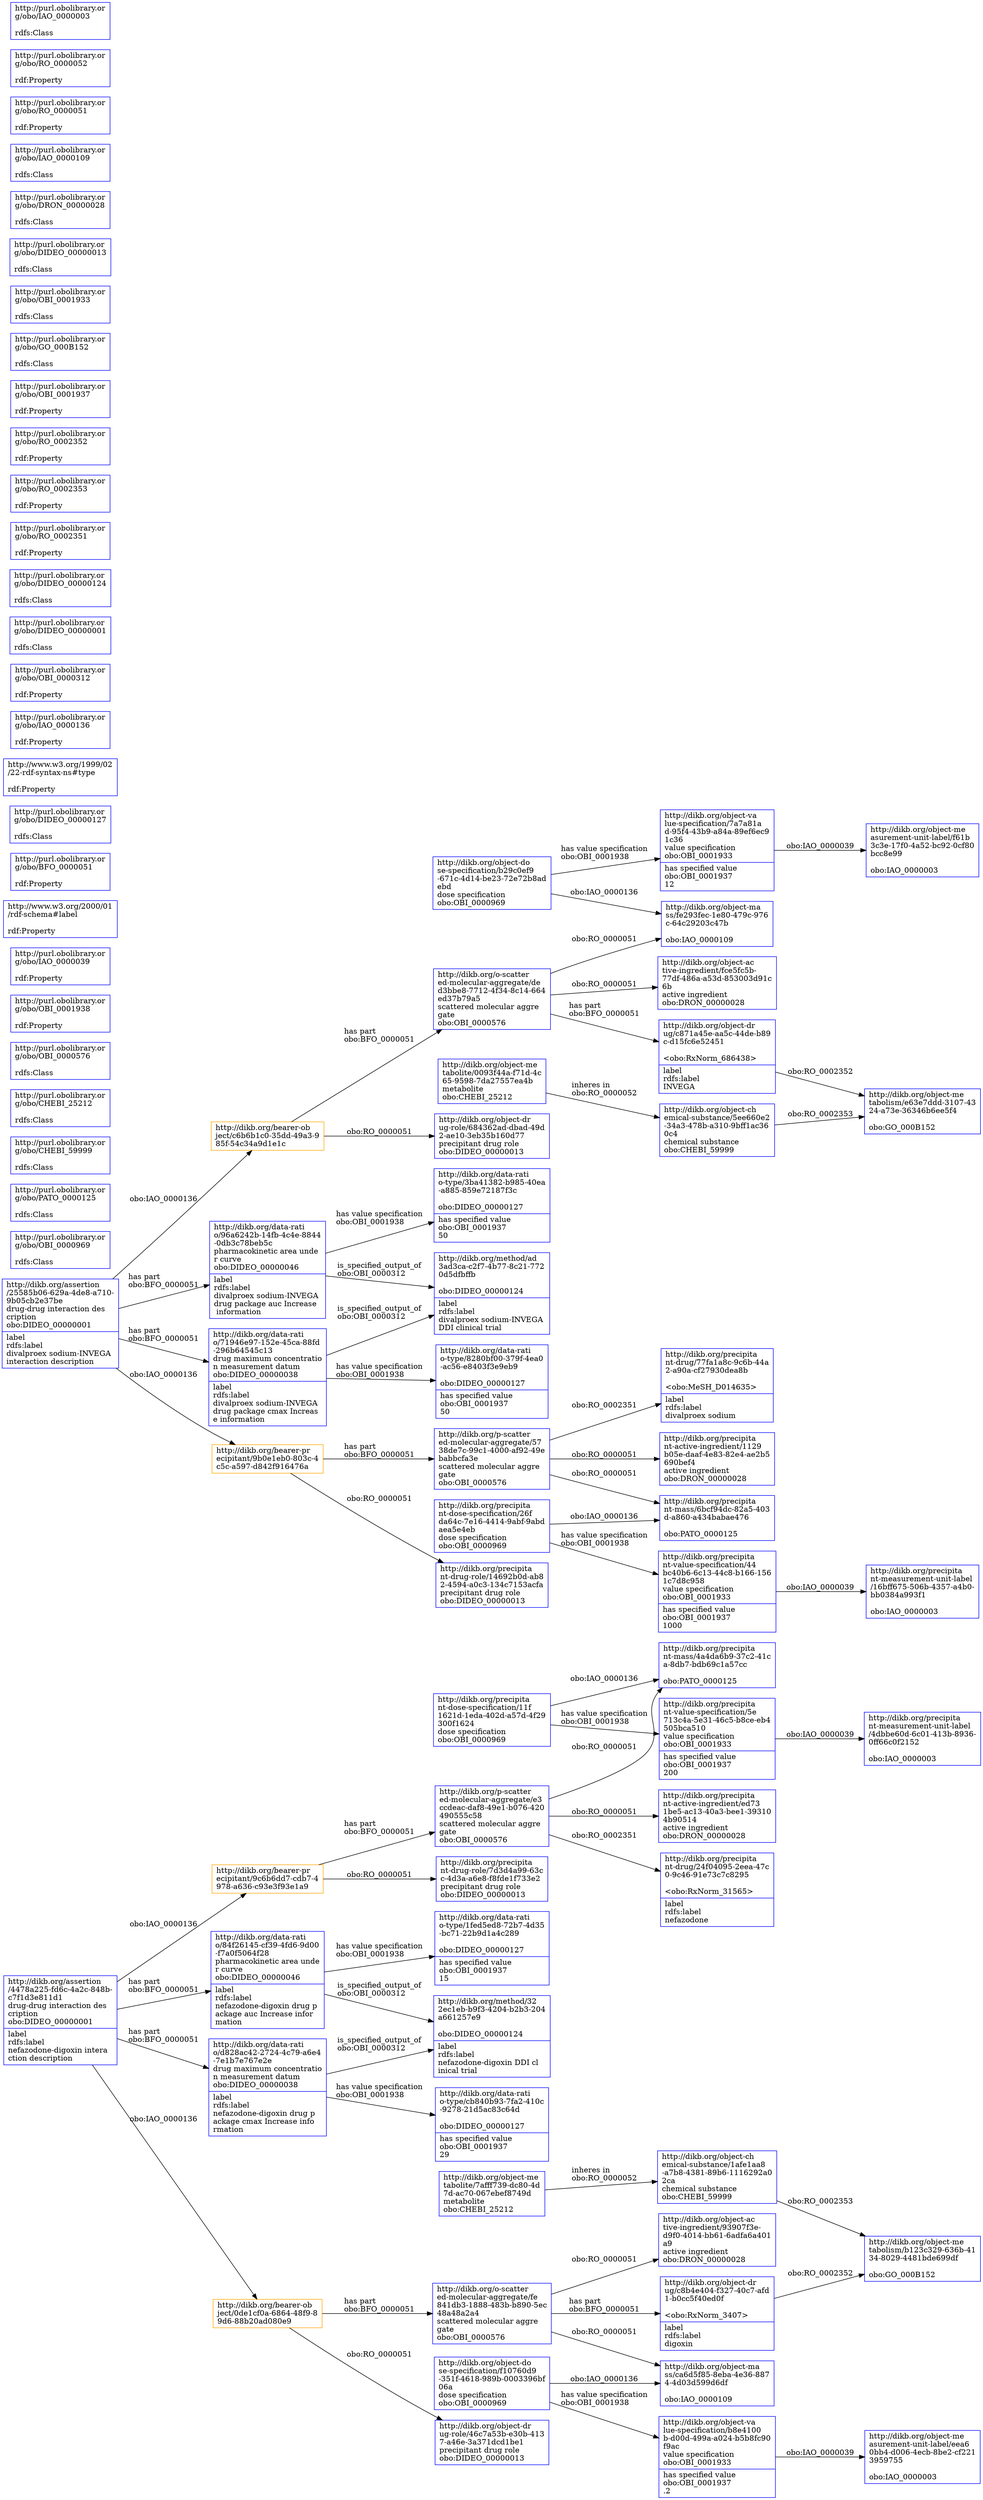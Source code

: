 digraph structs {
rankdir=LR;
g0 [shape=record,label="http://dikb.org/precipita\lnt-value-specification/5e\l713c4a-5e31-46c5-b8ce-eb4\l505bca510\lvalue specification\lobo:OBI_0001933\l|has specified value\lobo:OBI_0001937\l200\l",color=blue]
g0 -> g52 [label="\lobo:IAO_0000039\l"]
g1 [shape=record,label="http://dikb.org/object-va\llue-specification/7a7a81a\ld-95f4-43b9-a84a-89ef6ec9\l1c36\lvalue specification\lobo:OBI_0001933\l|has specified value\lobo:OBI_0001937\l12\l",color=blue]
g1 -> g9 [label="\lobo:IAO_0000039\l"]
g2 [shape=record,label="http://purl.obolibrary.or\lg/obo/OBI_0000969\l\lrdfs:Class\l",color=blue]
g3 [shape=record,label="http://purl.obolibrary.or\lg/obo/PATO_0000125\l\lrdfs:Class\l",color=blue]
g4 [shape=record,label="http://purl.obolibrary.or\lg/obo/CHEBI_59999\l\lrdfs:Class\l",color=blue]
g5 [shape=record,label="http://purl.obolibrary.or\lg/obo/CHEBI_25212\l\lrdfs:Class\l",color=blue]
g6 [shape=record,label="http://dikb.org/precipita\lnt-mass/4a4da6b9-37c2-41c\la-8db7-bdb69c1a57cc\l\lobo:PATO_0000125\l",color=blue]
g7 [shape=record,label="http://dikb.org/o-scatter\led-molecular-aggregate/fe\l841db3-1888-483b-b890-5ec\l48a48a2a4\lscattered molecular aggre\lgate\lobo:OBI_0000576\l",color=blue]
g7 -> g42 [label="has part\lobo:BFO_0000051\l"]
g7 -> g27 [label="\lobo:RO_0000051\l"]
g7 -> g39 [label="\lobo:RO_0000051\l"]
g8 [shape=record,label="http://purl.obolibrary.or\lg/obo/OBI_0000576\l\lrdfs:Class\l",color=blue]
g9 [shape=record,label="http://dikb.org/object-me\lasurement-unit-label/f61b\l3c3e-17f0-4a52-bc92-0cf80\lbcc8e99\l\lobo:IAO_0000003\l",color=blue]
g10 [shape=record,label="http://purl.obolibrary.or\lg/obo/OBI_0001938\l\lrdf:Property\l",color=blue]
g11 [shape=record,label="http://purl.obolibrary.or\lg/obo/IAO_0000039\l\lrdf:Property\l",color=blue]
g12 [shape=record,label="http://dikb.org/object-dr\lug/c871a45e-aa5c-44de-b89\lc-d15fc6e52451\l\l\<obo:RxNorm_686438\>\l|label\lrdfs:label\lINVEGA\l",color=blue]
g12 -> g73 [label="\lobo:RO_0002352\l"]
g13 [shape=record,label="http://www.w3.org/2000/01\l/rdf-schema#label\l\lrdf:Property\l",color=blue]
g14 [shape=record,label="http://purl.obolibrary.or\lg/obo/BFO_0000051\l\lrdf:Property\l",color=blue]
g15 [shape=record,label="http://dikb.org/precipita\lnt-active-ingredient/1129\lb05e-daaf-4e83-82e4-ae2b5\l690bef4\lactive ingredient\lobo:DRON_00000028\l",color=blue]
g16 [shape=record,label="http://purl.obolibrary.or\lg/obo/DIDEO_00000127\l\lrdfs:Class\l",color=blue]
g17 [shape=record,label="http://dikb.org/precipita\lnt-dose-specification/11f\l1621d-1eda-402d-a57d-4f29\l300f1624\ldose specification\lobo:OBI_0000969\l",color=blue]
g17 -> g0 [label="has value specification\lobo:OBI_0001938\l"]
g17 -> g6 [label="\lobo:IAO_0000136\l"]
g18 [shape=record,label="http://www.w3.org/1999/02\l/22-rdf-syntax-ns#type\l\lrdf:Property\l",color=blue]
g19 [shape=record,label="http://dikb.org/data-rati\lo/96a6242b-14fb-4c4e-8844\l-0db3c78beb5c\lpharmacokinetic area unde\lr curve\lobo:DIDEO_00000046\l|label\lrdfs:label\ldivalproex sodium-INVEGA \ldrug package auc Increase\l information\l",color=blue]
g19 -> g61 [label="has value specification\lobo:OBI_0001938\l"]
g19 -> g32 [label="is_specified_output_of\lobo:OBI_0000312\l"]
g20 [shape=record,label="http://dikb.org/bearer-ob\lject/c6b6b1c0-35dd-49a3-9\l85f-54c34a9d1e1c\l",color=orange]
g20 -> g21 [label="has part\lobo:BFO_0000051\l"]
g20 -> g63 [label="\lobo:RO_0000051\l"]
g21 [shape=record,label="http://dikb.org/o-scatter\led-molecular-aggregate/de\ld3bbe8-7712-4f34-8c14-664\led37b79a5\lscattered molecular aggre\lgate\lobo:OBI_0000576\l",color=blue]
g21 -> g50 [label="\lobo:RO_0000051\l"]
g21 -> g12 [label="has part\lobo:BFO_0000051\l"]
g21 -> g37 [label="\lobo:RO_0000051\l"]
g22 [shape=record,label="http://dikb.org/data-rati\lo/84f26145-cf39-4fd6-9d00\l-f7a0f5064f28\lpharmacokinetic area unde\lr curve\lobo:DIDEO_00000046\l|label\lrdfs:label\lnefazodone-digoxin drug p\lackage auc Increase infor\lmation\l",color=blue]
g22 -> g34 [label="has value specification\lobo:OBI_0001938\l"]
g22 -> g68 [label="is_specified_output_of\lobo:OBI_0000312\l"]
g23 [shape=record,label="http://dikb.org/precipita\lnt-active-ingredient/ed73\l1be5-ac13-40a3-bee1-39310\l4b90514\lactive ingredient\lobo:DRON_00000028\l",color=blue]
g24 [shape=record,label="http://purl.obolibrary.or\lg/obo/IAO_0000136\l\lrdf:Property\l",color=blue]
g25 [shape=record,label="http://purl.obolibrary.or\lg/obo/OBI_0000312\l\lrdf:Property\l",color=blue]
g26 [shape=record,label="http://purl.obolibrary.or\lg/obo/DIDEO_00000001\l\lrdfs:Class\l",color=blue]
g27 [shape=record,label="http://dikb.org/object-ma\lss/ca6d5f85-8eba-4e36-887\l4-4d03d599d6df\l\lobo:IAO_0000109\l",color=blue]
g28 [shape=record,label="http://purl.obolibrary.or\lg/obo/DIDEO_00000124\l\lrdfs:Class\l",color=blue]
g29 [shape=record,label="http://dikb.org/precipita\lnt-drug/77fa1a8c-9c6b-44a\l2-a90a-cf27930dea8b\l\l\<obo:MeSH_D014635\>\l|label\lrdfs:label\ldivalproex sodium\l",color=blue]
g30 [shape=record,label="http://dikb.org/data-rati\lo-type/8280bf00-379f-4ea0\l-ac56-e8403f3e9eb9\l\lobo:DIDEO_00000127\l|has specified value\lobo:OBI_0001937\l50\l",color=blue]
g31 [shape=record,label="http://dikb.org/object-do\lse-specification/f10760d9\l-351f-4618-989b-0003396bf\l06a\ldose specification\lobo:OBI_0000969\l",color=blue]
g31 -> g27 [label="\lobo:IAO_0000136\l"]
g31 -> g57 [label="has value specification\lobo:OBI_0001938\l"]
g32 [shape=record,label="http://dikb.org/method/ad\l3ad3ca-c2f7-4b77-8c21-772\l0d5dfbffb\l\lobo:DIDEO_00000124\l|label\lrdfs:label\ldivalproex sodium-INVEGA \lDDI clinical trial\l",color=blue]
g33 [shape=record,label="http://purl.obolibrary.or\lg/obo/RO_0002351\l\lrdf:Property\l",color=blue]
g34 [shape=record,label="http://dikb.org/data-rati\lo-type/1fed5ed8-72b7-4d35\l-bc71-22b9d1a4c289\l\lobo:DIDEO_00000127\l|has specified value\lobo:OBI_0001937\l15\l",color=blue]
g35 [shape=record,label="http://purl.obolibrary.or\lg/obo/RO_0002353\l\lrdf:Property\l",color=blue]
g36 [shape=record,label="http://purl.obolibrary.or\lg/obo/RO_0002352\l\lrdf:Property\l",color=blue]
g37 [shape=record,label="http://dikb.org/object-ma\lss/fe293fec-1e80-479c-976\lc-64c29203c47b\l\lobo:IAO_0000109\l",color=blue]
g38 [shape=record,label="http://dikb.org/data-rati\lo-type/cb840b93-7fa2-410c\l-9278-21d5ac83c64d\l\lobo:DIDEO_00000127\l|has specified value\lobo:OBI_0001937\l29\l",color=blue]
g39 [shape=record,label="http://dikb.org/object-ac\ltive-ingredient/93907f3e-\ld9f0-4014-bb61-6adfa6a401\la9\lactive ingredient\lobo:DRON_00000028\l",color=blue]
g40 [shape=record,label="http://dikb.org/object-do\lse-specification/b29c0ef9\l-671c-4d14-be23-72e72b8ad\lebd\ldose specification\lobo:OBI_0000969\l",color=blue]
g40 -> g1 [label="has value specification\lobo:OBI_0001938\l"]
g40 -> g37 [label="\lobo:IAO_0000136\l"]
g41 [shape=record,label="http://purl.obolibrary.or\lg/obo/OBI_0001937\l\lrdf:Property\l",color=blue]
g42 [shape=record,label="http://dikb.org/object-dr\lug/c8b4e404-f327-40c7-afd\l1-b0cc5f40ed0f\l\l\<obo:RxNorm_3407\>\l|label\lrdfs:label\ldigoxin\l",color=blue]
g42 -> g49 [label="\lobo:RO_0002352\l"]
g43 [shape=record,label="http://dikb.org/assertion\l/4478a225-fd6c-4a2c-848b-\lc7f1d3e811d1\ldrug-drug interaction des\lcription\lobo:DIDEO_00000001\l|label\lrdfs:label\lnefazodone-digoxin intera\lction description\l",color=blue]
g43 -> g53 [label="\lobo:IAO_0000136\l"]
g43 -> g22 [label="has part\lobo:BFO_0000051\l"]
g43 -> g65 [label="\lobo:IAO_0000136\l"]
g43 -> g45 [label="has part\lobo:BFO_0000051\l"]
g44 [shape=record,label="http://dikb.org/data-rati\lo/71946e97-152e-45ca-88fd\l-296b64545c13\ldrug maximum concentratio\ln measurement datum\lobo:DIDEO_00000038\l|label\lrdfs:label\ldivalproex sodium-INVEGA \ldrug package cmax Increas\le information\l",color=blue]
g44 -> g30 [label="has value specification\lobo:OBI_0001938\l"]
g44 -> g32 [label="is_specified_output_of\lobo:OBI_0000312\l"]
g45 [shape=record,label="http://dikb.org/data-rati\lo/d828ac42-2724-4c79-a6e4\l-7e1b7e767e2e\ldrug maximum concentratio\ln measurement datum\lobo:DIDEO_00000038\l|label\lrdfs:label\lnefazodone-digoxin drug p\lackage cmax Increase info\lrmation\l",color=blue]
g45 -> g38 [label="has value specification\lobo:OBI_0001938\l"]
g45 -> g68 [label="is_specified_output_of\lobo:OBI_0000312\l"]
g46 [shape=record,label="http://dikb.org/object-me\lasurement-unit-label/eea6\l0bb4-d006-4ecb-8be2-cf221\l3959755\l\lobo:IAO_0000003\l",color=blue]
g47 [shape=record,label="http://purl.obolibrary.or\lg/obo/GO_000B152\l\lrdfs:Class\l",color=blue]
g48 [shape=record,label="http://dikb.org/precipita\lnt-drug-role/7d3d4a99-63c\lc-4d3a-a6e8-f8fde1f733e2\lprecipitant drug role\lobo:DIDEO_00000013\l",color=blue]
g49 [shape=record,label="http://dikb.org/object-me\ltabolism/b123c329-636b-41\l34-8029-4481bde699df\l\lobo:GO_000B152\l",color=blue]
g50 [shape=record,label="http://dikb.org/object-ac\ltive-ingredient/fce5fc5b-\l77df-486a-a53d-853003d91c\l6b\lactive ingredient\lobo:DRON_00000028\l",color=blue]
g51 [shape=record,label="http://dikb.org/precipita\lnt-drug/24f04095-2eea-47c\l0-9c46-91e73c7c8295\l\l\<obo:RxNorm_31565\>\l|label\lrdfs:label\lnefazodone\l",color=blue]
g52 [shape=record,label="http://dikb.org/precipita\lnt-measurement-unit-label\l/4dbbe60d-6c01-413b-8936-\l0ff66c0f2152\l\lobo:IAO_0000003\l",color=blue]
g53 [shape=record,label="http://dikb.org/bearer-pr\lecipitant/9c6b6dd7-cdb7-4\l978-a636-c93e3f93e1a9\l",color=orange]
g53 -> g48 [label="\lobo:RO_0000051\l"]
g53 -> g70 [label="has part\lobo:BFO_0000051\l"]
g54 [shape=record,label="http://dikb.org/precipita\lnt-measurement-unit-label\l/16bff675-506b-4357-a4b0-\lbb0384a993f1\l\lobo:IAO_0000003\l",color=blue]
g55 [shape=record,label="http://dikb.org/precipita\lnt-mass/6bcf94dc-82a5-403\ld-a860-a434babae476\l\lobo:PATO_0000125\l",color=blue]
g56 [shape=record,label="http://purl.obolibrary.or\lg/obo/OBI_0001933\l\lrdfs:Class\l",color=blue]
g57 [shape=record,label="http://dikb.org/object-va\llue-specification/b8e4100\lb-d00d-499a-a024-b5b8fc90\lf9ac\lvalue specification\lobo:OBI_0001933\l|has specified value\lobo:OBI_0001937\l.2\l",color=blue]
g57 -> g46 [label="\lobo:IAO_0000039\l"]
g58 [shape=record,label="http://dikb.org/object-dr\lug-role/46c7a53b-e30b-413\l7-a46e-3a371dcd1be1\lprecipitant drug role\lobo:DIDEO_00000013\l",color=blue]
g59 [shape=record,label="http://dikb.org/bearer-pr\lecipitant/9b0e1eb0-803c-4\lc5c-a597-d842f916476a\l",color=orange]
g59 -> g72 [label="has part\lobo:BFO_0000051\l"]
g59 -> g64 [label="\lobo:RO_0000051\l"]
g60 [shape=record,label="http://dikb.org/precipita\lnt-dose-specification/26f\lda64c-7e16-4414-9abf-9abd\laea5e4eb\ldose specification\lobo:OBI_0000969\l",color=blue]
g60 -> g55 [label="\lobo:IAO_0000136\l"]
g60 -> g76 [label="has value specification\lobo:OBI_0001938\l"]
g61 [shape=record,label="http://dikb.org/data-rati\lo-type/3ba41382-b985-40ea\l-a885-859e72187f3c\l\lobo:DIDEO_00000127\l|has specified value\lobo:OBI_0001937\l50\l",color=blue]
g62 [shape=record,label="http://dikb.org/object-me\ltabolite/7afff739-dc80-4d\l7d-ac70-067ebef8749d\lmetabolite\lobo:CHEBI_25212\l",color=blue]
g62 -> g67 [label="inheres in\lobo:RO_0000052\l"]
g63 [shape=record,label="http://dikb.org/object-dr\lug-role/684362ad-dbad-49d\l2-ae10-3eb35b160d77\lprecipitant drug role\lobo:DIDEO_00000013\l",color=blue]
g64 [shape=record,label="http://dikb.org/precipita\lnt-drug-role/14692b0d-ab8\l2-4594-a0c3-134c7153acfa\lprecipitant drug role\lobo:DIDEO_00000013\l",color=blue]
g65 [shape=record,label="http://dikb.org/bearer-ob\lject/0de1cf0a-6864-48f9-8\l9d6-88b20ad080e9\l",color=orange]
g65 -> g7 [label="has part\lobo:BFO_0000051\l"]
g65 -> g58 [label="\lobo:RO_0000051\l"]
g66 [shape=record,label="http://dikb.org/assertion\l/25585b06-629a-4de8-a710-\l9b05cb2e37be\ldrug-drug interaction des\lcription\lobo:DIDEO_00000001\l|label\lrdfs:label\ldivalproex sodium-INVEGA \linteraction description\l",color=blue]
g66 -> g59 [label="\lobo:IAO_0000136\l"]
g66 -> g44 [label="has part\lobo:BFO_0000051\l"]
g66 -> g19 [label="has part\lobo:BFO_0000051\l"]
g66 -> g20 [label="\lobo:IAO_0000136\l"]
g67 [shape=record,label="http://dikb.org/object-ch\lemical-substance/1afe1aa8\l-a7b8-4381-89b6-1116292a0\l2ca\lchemical substance\lobo:CHEBI_59999\l",color=blue]
g67 -> g49 [label="\lobo:RO_0002353\l"]
g68 [shape=record,label="http://dikb.org/method/32\l2ec1eb-b9f3-4204-b2b3-204\la661257e9\l\lobo:DIDEO_00000124\l|label\lrdfs:label\lnefazodone-digoxin DDI cl\linical trial\l",color=blue]
g69 [shape=record,label="http://purl.obolibrary.or\lg/obo/DIDEO_00000013\l\lrdfs:Class\l",color=blue]
g70 [shape=record,label="http://dikb.org/p-scatter\led-molecular-aggregate/e3\lccdeac-daf8-49e1-b076-420\l490555c58\lscattered molecular aggre\lgate\lobo:OBI_0000576\l",color=blue]
g70 -> g23 [label="\lobo:RO_0000051\l"]
g70 -> g6 [label="\lobo:RO_0000051\l"]
g70 -> g51 [label="\lobo:RO_0002351\l"]
g71 [shape=record,label="http://purl.obolibrary.or\lg/obo/DRON_00000028\l\lrdfs:Class\l",color=blue]
g72 [shape=record,label="http://dikb.org/p-scatter\led-molecular-aggregate/57\l38de7c-99c1-4000-af92-49e\lbabbcfa3e\lscattered molecular aggre\lgate\lobo:OBI_0000576\l",color=blue]
g72 -> g29 [label="\lobo:RO_0002351\l"]
g72 -> g55 [label="\lobo:RO_0000051\l"]
g72 -> g15 [label="\lobo:RO_0000051\l"]
g73 [shape=record,label="http://dikb.org/object-me\ltabolism/e63e7ddd-3107-43\l24-a73e-36346b6ee5f4\l\lobo:GO_000B152\l",color=blue]
g74 [shape=record,label="http://dikb.org/object-ch\lemical-substance/5ee660e2\l-34a3-478b-a310-9bff1ac36\l0c4\lchemical substance\lobo:CHEBI_59999\l",color=blue]
g74 -> g73 [label="\lobo:RO_0002353\l"]
g75 [shape=record,label="http://dikb.org/object-me\ltabolite/0093f44a-f71d-4c\l65-9598-7da27557ea4b\lmetabolite\lobo:CHEBI_25212\l",color=blue]
g75 -> g74 [label="inheres in\lobo:RO_0000052\l"]
g76 [shape=record,label="http://dikb.org/precipita\lnt-value-specification/44\lbc40b6-6c13-44c8-b166-156\l1c7d8c958\lvalue specification\lobo:OBI_0001933\l|has specified value\lobo:OBI_0001937\l1000\l",color=blue]
g76 -> g54 [label="\lobo:IAO_0000039\l"]
g77 [shape=record,label="http://purl.obolibrary.or\lg/obo/IAO_0000109\l\lrdfs:Class\l",color=blue]
g78 [shape=record,label="http://purl.obolibrary.or\lg/obo/RO_0000051\l\lrdf:Property\l",color=blue]
g79 [shape=record,label="http://purl.obolibrary.or\lg/obo/RO_0000052\l\lrdf:Property\l",color=blue]
g80 [shape=record,label="http://purl.obolibrary.or\lg/obo/IAO_0000003\l\lrdfs:Class\l",color=blue]
}